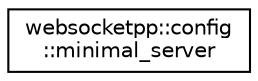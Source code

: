digraph "Graphical Class Hierarchy"
{
  edge [fontname="Helvetica",fontsize="10",labelfontname="Helvetica",labelfontsize="10"];
  node [fontname="Helvetica",fontsize="10",shape=record];
  rankdir="LR";
  Node0 [label="websocketpp::config\l::minimal_server",height=0.2,width=0.4,color="black", fillcolor="white", style="filled",URL="$structwebsocketpp_1_1config_1_1minimal__server.html",tooltip="Server config with minimal dependencies. "];
}
